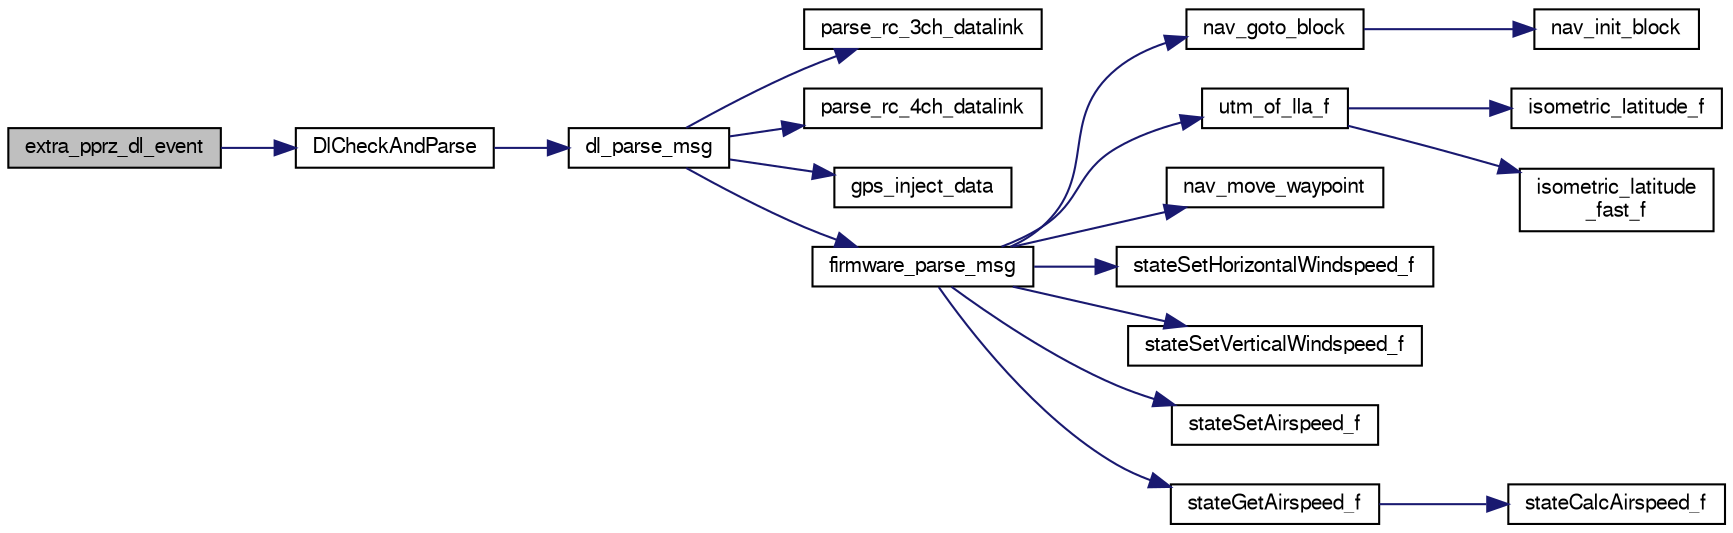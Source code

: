 digraph "extra_pprz_dl_event"
{
  edge [fontname="FreeSans",fontsize="10",labelfontname="FreeSans",labelfontsize="10"];
  node [fontname="FreeSans",fontsize="10",shape=record];
  rankdir="LR";
  Node1 [label="extra_pprz_dl_event",height=0.2,width=0.4,color="black", fillcolor="grey75", style="filled", fontcolor="black"];
  Node1 -> Node2 [color="midnightblue",fontsize="10",style="solid",fontname="FreeSans"];
  Node2 [label="DlCheckAndParse",height=0.2,width=0.4,color="black", fillcolor="white", style="filled",URL="$datalink_8h.html#aa9106add8d47671f6ebb3d8321813611",tooltip="Check for new message and parse. "];
  Node2 -> Node3 [color="midnightblue",fontsize="10",style="solid",fontname="FreeSans"];
  Node3 [label="dl_parse_msg",height=0.2,width=0.4,color="black", fillcolor="white", style="filled",URL="$datalink_8h.html#ad118dedfd61ae7367be31daafcc47f99",tooltip="Should be called when chars are available in dl_buffer. "];
  Node3 -> Node4 [color="midnightblue",fontsize="10",style="solid",fontname="FreeSans"];
  Node4 [label="parse_rc_3ch_datalink",height=0.2,width=0.4,color="black", fillcolor="white", style="filled",URL="$subsystems_2radio__control_2rc__datalink_8c.html#a22105107236d00fa616659322bd89a02",tooltip="Decode datalink message to get rc values with RC_3CH message Mode and throttle are merge in the same ..."];
  Node3 -> Node5 [color="midnightblue",fontsize="10",style="solid",fontname="FreeSans"];
  Node5 [label="parse_rc_4ch_datalink",height=0.2,width=0.4,color="black", fillcolor="white", style="filled",URL="$subsystems_2radio__control_2rc__datalink_8c.html#aa3d40235f29aab16121c0073217835a2",tooltip="Decode datalink message to get rc values with RC_4CH message. "];
  Node3 -> Node6 [color="midnightblue",fontsize="10",style="solid",fontname="FreeSans"];
  Node6 [label="gps_inject_data",height=0.2,width=0.4,color="black", fillcolor="white", style="filled",URL="$gps__piksi_8c.html#a92de5b7fc6f0e0c9c2a3f6aa1b175c6f",tooltip="Override the default GPS packet injector to inject the data trough UART. "];
  Node3 -> Node7 [color="midnightblue",fontsize="10",style="solid",fontname="FreeSans"];
  Node7 [label="firmware_parse_msg",height=0.2,width=0.4,color="black", fillcolor="white", style="filled",URL="$datalink_8c.html#aa3b127ff90392c842dc3299876f5e02f",tooltip="Firmware specfic msg handler. "];
  Node7 -> Node8 [color="midnightblue",fontsize="10",style="solid",fontname="FreeSans"];
  Node8 [label="nav_goto_block",height=0.2,width=0.4,color="black", fillcolor="white", style="filled",URL="$common__flight__plan_8c.html#ad5b3972efdfb4b34574a534615be3db2"];
  Node8 -> Node9 [color="midnightblue",fontsize="10",style="solid",fontname="FreeSans"];
  Node9 [label="nav_init_block",height=0.2,width=0.4,color="black", fillcolor="white", style="filled",URL="$common__flight__plan_8c.html#aa3cbfa3c23e459645a8e67b1bb4a1bef"];
  Node7 -> Node10 [color="midnightblue",fontsize="10",style="solid",fontname="FreeSans"];
  Node10 [label="utm_of_lla_f",height=0.2,width=0.4,color="black", fillcolor="white", style="filled",URL="$pprz__geodetic__float_8c.html#af99d4775df518f30b741b49c26eceedd"];
  Node10 -> Node11 [color="midnightblue",fontsize="10",style="solid",fontname="FreeSans"];
  Node11 [label="isometric_latitude_f",height=0.2,width=0.4,color="black", fillcolor="white", style="filled",URL="$pprz__geodetic__float_8c.html#a25c5bd31de0ea0d0caf14a0d217ad3ea"];
  Node10 -> Node12 [color="midnightblue",fontsize="10",style="solid",fontname="FreeSans"];
  Node12 [label="isometric_latitude\l_fast_f",height=0.2,width=0.4,color="black", fillcolor="white", style="filled",URL="$pprz__geodetic__float_8c.html#a21ea1b369f7d4abd984fb89c488dde24"];
  Node7 -> Node13 [color="midnightblue",fontsize="10",style="solid",fontname="FreeSans"];
  Node13 [label="nav_move_waypoint",height=0.2,width=0.4,color="black", fillcolor="white", style="filled",URL="$common__nav_8c.html#af9adf1af7508631a6122c216c6b57602",tooltip="Move a waypoint to given UTM coordinates. "];
  Node7 -> Node14 [color="midnightblue",fontsize="10",style="solid",fontname="FreeSans"];
  Node14 [label="stateSetHorizontalWindspeed_f",height=0.2,width=0.4,color="black", fillcolor="white", style="filled",URL="$group__state__wind__airspeed.html#ga2ad82d1791a3f1b5e9539ec571fca846",tooltip="Set horizontal windspeed (float). "];
  Node7 -> Node15 [color="midnightblue",fontsize="10",style="solid",fontname="FreeSans"];
  Node15 [label="stateSetVerticalWindspeed_f",height=0.2,width=0.4,color="black", fillcolor="white", style="filled",URL="$group__state__wind__airspeed.html#gad1a3cf7bf63a90f1873d3bcfee610d4d",tooltip="Set vertical windspeed (float). "];
  Node7 -> Node16 [color="midnightblue",fontsize="10",style="solid",fontname="FreeSans"];
  Node16 [label="stateSetAirspeed_f",height=0.2,width=0.4,color="black", fillcolor="white", style="filled",URL="$group__state__wind__airspeed.html#ga2ede5795eaec38206e25b8850ee40f63",tooltip="Set airspeed (float). "];
  Node7 -> Node17 [color="midnightblue",fontsize="10",style="solid",fontname="FreeSans"];
  Node17 [label="stateGetAirspeed_f",height=0.2,width=0.4,color="black", fillcolor="white", style="filled",URL="$group__state__wind__airspeed.html#gab0cc6ebb3671ec1b34ac2c33f11c6b26",tooltip="Get airspeed (float). "];
  Node17 -> Node18 [color="midnightblue",fontsize="10",style="solid",fontname="FreeSans"];
  Node18 [label="stateCalcAirspeed_f",height=0.2,width=0.4,color="black", fillcolor="white", style="filled",URL="$group__state__wind__airspeed.html#gac2516cd42b66afab524662b27fd96cd5"];
}
